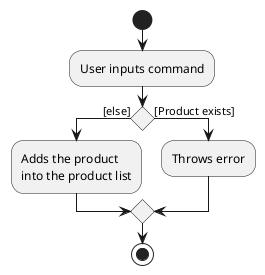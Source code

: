 @startuml
'https://plantuml.com/activity-diagram-beta

start
:User inputs command;
if () then ([else])
  :Adds the product
  into the product list;
else ([Product exists])
  :Throws error;
endif

stop

@enduml
